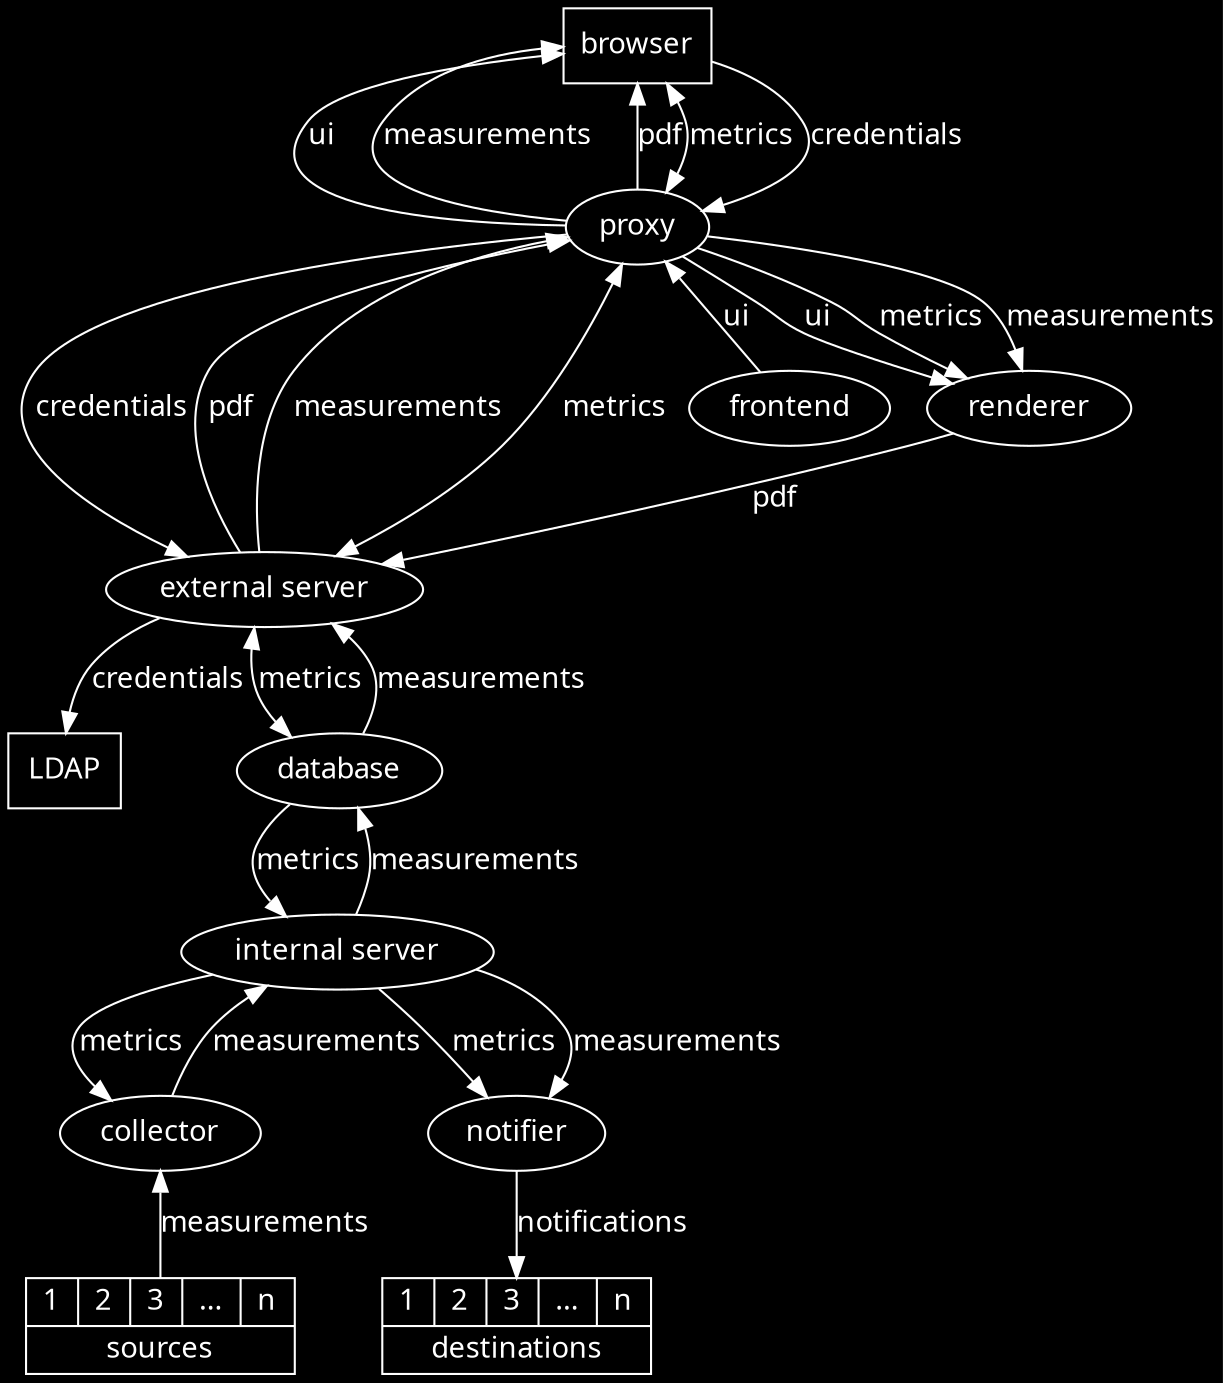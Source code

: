 digraph {
  graph [bgcolor=transparant, fontname="SFMono-Regular"]
  node [color=white, fontcolor=white, fontname="SFMono-Regular"]
  edge [color=white, fontcolor=white, fontname="SFMono-Regular"]
  browser [shape=rectangle]
  ldap [shape=rectangle, label="LDAP"]
  external_server [label="external server"]
  internal_server [label="internal server"]
  browser -> proxy [label=ui, dir="back"]
  browser -> proxy [label=measurements, dir="back"]
  browser -> proxy [label=pdf, dir="back"]
  browser -> proxy [label=metrics, dir="both"]
  proxy -> frontend [label=ui, dir="back"]
  proxy -> external_server [label=measurements, dir="back"]
  proxy -> external_server [label=metrics, dir="both"]
  internal_server -> database [label=measurements]
  database -> internal_server [label=metrics]
  database -> external_server [label=measurements]
  external_server -> database [label=metrics, dir="both"]
  collector -> internal_server [label=measurements]
  internal_server -> collector [label=metrics]
  collector -> source [label=measurements, dir="back"]
  internal_server -> notifier [label=metrics]
  internal_server -> notifier [label=measurements]
  notifier -> destination [label=notifications]
  proxy -> renderer [label=ui]
  proxy -> renderer [label=metrics]
  proxy -> renderer [label=measurements]
  renderer -> external_server [label=pdf]
  external_server -> proxy [label=pdf]
  browser -> proxy [label=credentials]
  proxy -> external_server [label=credentials]
  external_server -> ldap [label=credentials]
  source [label="{{1|2|3|...|n}|sources}" shape=record]
  destination [label="{{1|2|3|...|n}|destinations}" shape=record]
}
